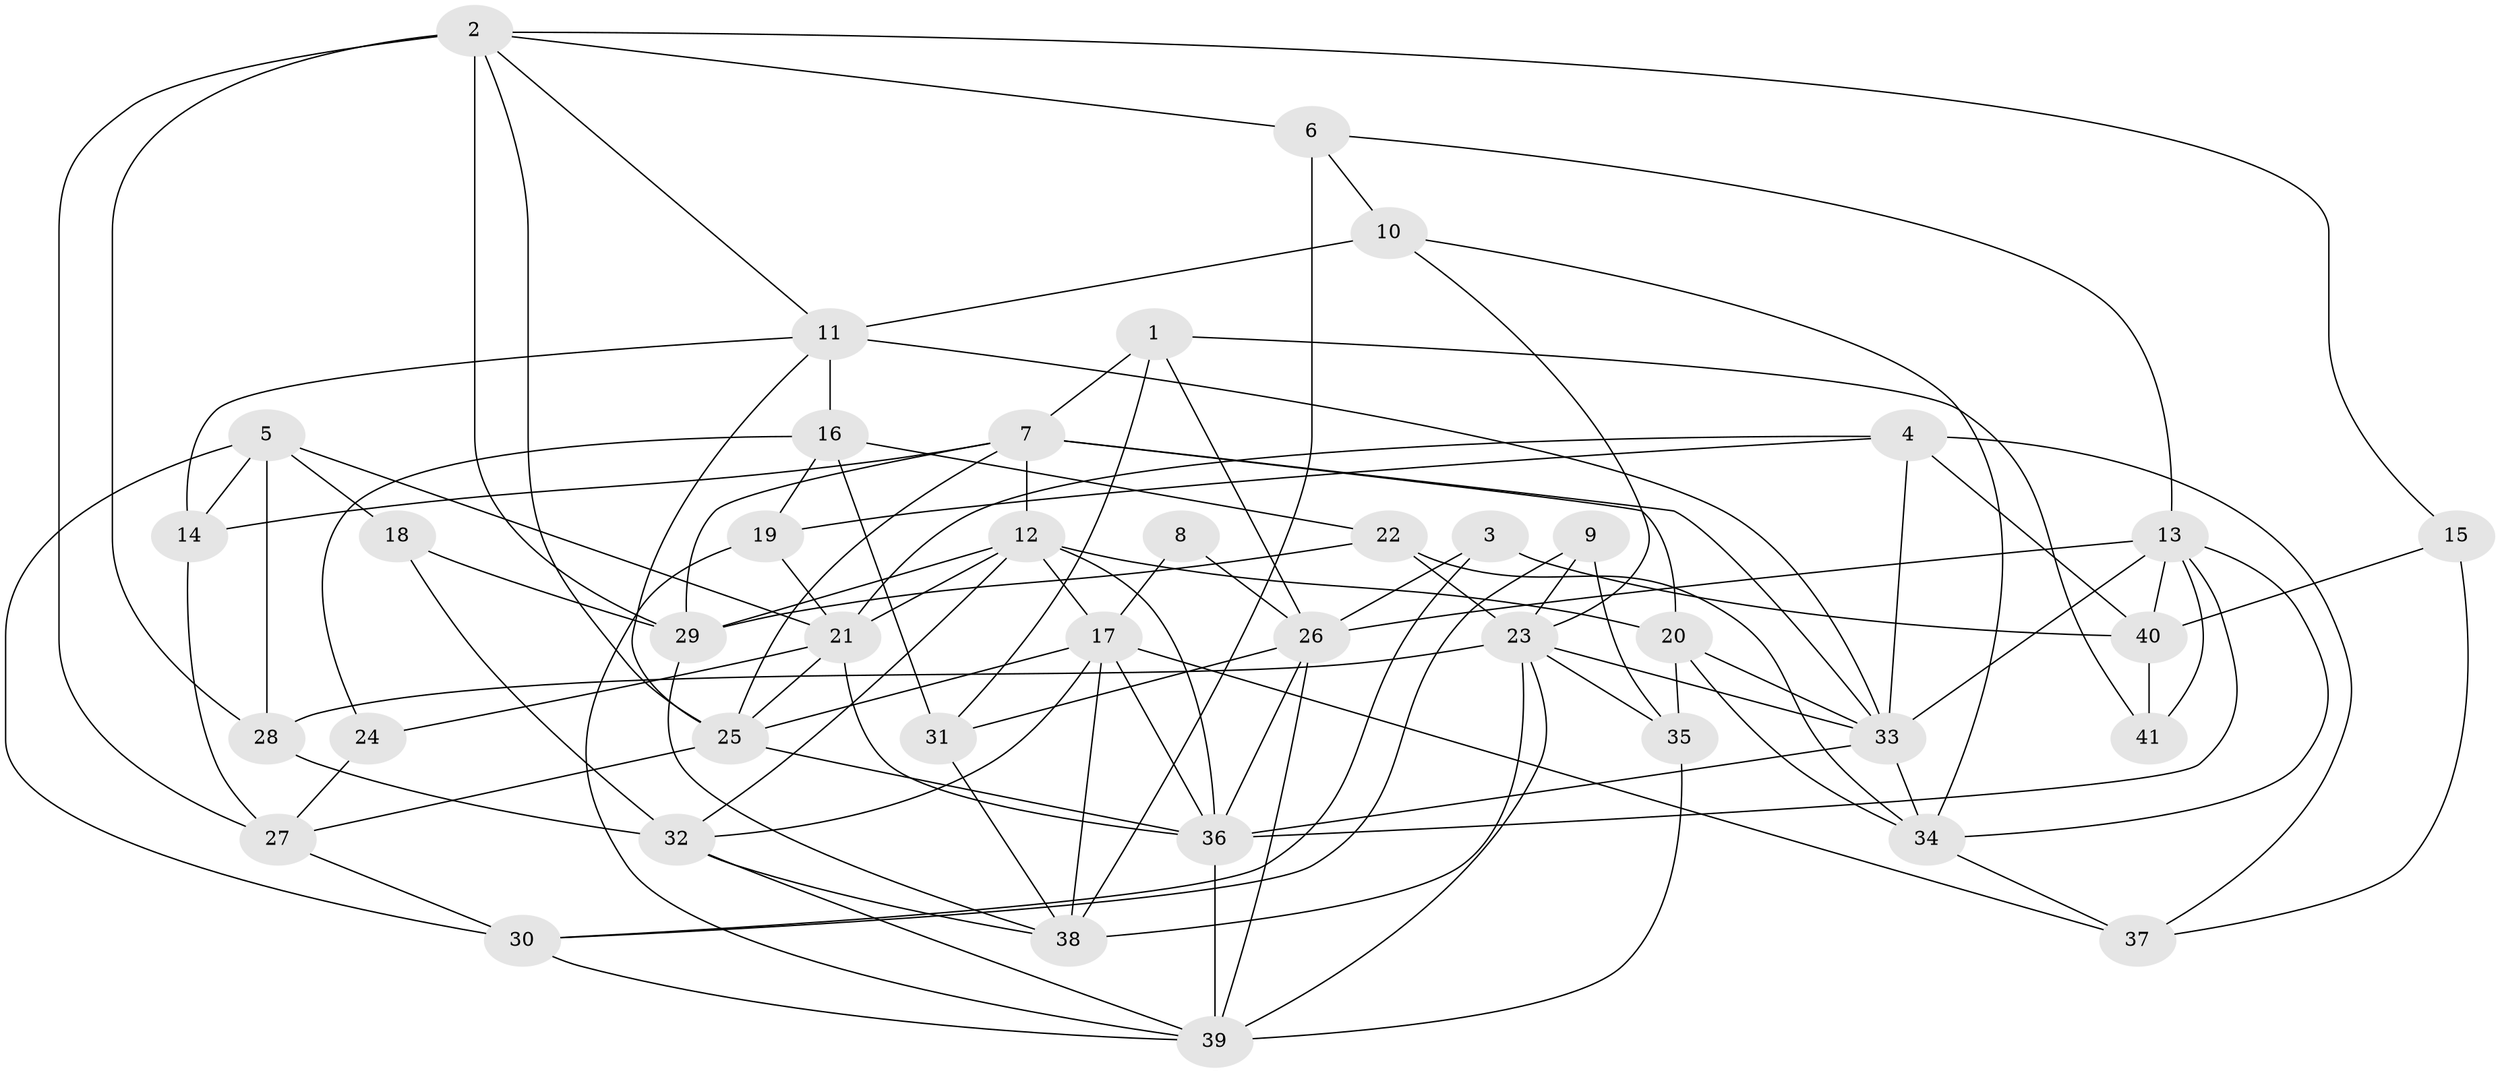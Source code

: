 // original degree distribution, {4: 0.19753086419753085, 2: 0.14814814814814814, 6: 0.16049382716049382, 3: 0.2716049382716049, 5: 0.20987654320987653, 7: 0.012345679012345678}
// Generated by graph-tools (version 1.1) at 2025/01/03/09/25 03:01:58]
// undirected, 41 vertices, 106 edges
graph export_dot {
graph [start="1"]
  node [color=gray90,style=filled];
  1;
  2;
  3;
  4;
  5;
  6;
  7;
  8;
  9;
  10;
  11;
  12;
  13;
  14;
  15;
  16;
  17;
  18;
  19;
  20;
  21;
  22;
  23;
  24;
  25;
  26;
  27;
  28;
  29;
  30;
  31;
  32;
  33;
  34;
  35;
  36;
  37;
  38;
  39;
  40;
  41;
  1 -- 7 [weight=1.0];
  1 -- 26 [weight=1.0];
  1 -- 31 [weight=1.0];
  1 -- 41 [weight=1.0];
  2 -- 6 [weight=1.0];
  2 -- 11 [weight=1.0];
  2 -- 15 [weight=1.0];
  2 -- 25 [weight=1.0];
  2 -- 27 [weight=2.0];
  2 -- 28 [weight=2.0];
  2 -- 29 [weight=1.0];
  3 -- 26 [weight=1.0];
  3 -- 30 [weight=1.0];
  3 -- 40 [weight=1.0];
  4 -- 19 [weight=1.0];
  4 -- 21 [weight=1.0];
  4 -- 33 [weight=2.0];
  4 -- 37 [weight=1.0];
  4 -- 40 [weight=1.0];
  5 -- 14 [weight=1.0];
  5 -- 18 [weight=1.0];
  5 -- 21 [weight=1.0];
  5 -- 28 [weight=1.0];
  5 -- 30 [weight=1.0];
  6 -- 10 [weight=1.0];
  6 -- 13 [weight=1.0];
  6 -- 38 [weight=2.0];
  7 -- 12 [weight=1.0];
  7 -- 14 [weight=1.0];
  7 -- 20 [weight=1.0];
  7 -- 25 [weight=1.0];
  7 -- 29 [weight=1.0];
  7 -- 33 [weight=1.0];
  8 -- 17 [weight=1.0];
  8 -- 26 [weight=1.0];
  9 -- 23 [weight=2.0];
  9 -- 30 [weight=1.0];
  9 -- 35 [weight=1.0];
  10 -- 11 [weight=2.0];
  10 -- 23 [weight=1.0];
  10 -- 34 [weight=1.0];
  11 -- 14 [weight=1.0];
  11 -- 16 [weight=1.0];
  11 -- 25 [weight=1.0];
  11 -- 33 [weight=1.0];
  12 -- 17 [weight=1.0];
  12 -- 20 [weight=1.0];
  12 -- 21 [weight=1.0];
  12 -- 29 [weight=2.0];
  12 -- 32 [weight=1.0];
  12 -- 36 [weight=1.0];
  13 -- 26 [weight=1.0];
  13 -- 33 [weight=1.0];
  13 -- 34 [weight=1.0];
  13 -- 36 [weight=1.0];
  13 -- 40 [weight=1.0];
  13 -- 41 [weight=1.0];
  14 -- 27 [weight=1.0];
  15 -- 37 [weight=1.0];
  15 -- 40 [weight=1.0];
  16 -- 19 [weight=1.0];
  16 -- 22 [weight=1.0];
  16 -- 24 [weight=1.0];
  16 -- 31 [weight=1.0];
  17 -- 25 [weight=1.0];
  17 -- 32 [weight=1.0];
  17 -- 36 [weight=1.0];
  17 -- 37 [weight=1.0];
  17 -- 38 [weight=1.0];
  18 -- 29 [weight=1.0];
  18 -- 32 [weight=1.0];
  19 -- 21 [weight=1.0];
  19 -- 39 [weight=1.0];
  20 -- 33 [weight=1.0];
  20 -- 34 [weight=1.0];
  20 -- 35 [weight=2.0];
  21 -- 24 [weight=1.0];
  21 -- 25 [weight=1.0];
  21 -- 36 [weight=1.0];
  22 -- 23 [weight=1.0];
  22 -- 29 [weight=1.0];
  22 -- 34 [weight=1.0];
  23 -- 28 [weight=1.0];
  23 -- 33 [weight=1.0];
  23 -- 35 [weight=1.0];
  23 -- 38 [weight=1.0];
  23 -- 39 [weight=1.0];
  24 -- 27 [weight=1.0];
  25 -- 27 [weight=1.0];
  25 -- 36 [weight=2.0];
  26 -- 31 [weight=1.0];
  26 -- 36 [weight=1.0];
  26 -- 39 [weight=1.0];
  27 -- 30 [weight=1.0];
  28 -- 32 [weight=1.0];
  29 -- 38 [weight=1.0];
  30 -- 39 [weight=1.0];
  31 -- 38 [weight=1.0];
  32 -- 38 [weight=1.0];
  32 -- 39 [weight=1.0];
  33 -- 34 [weight=1.0];
  33 -- 36 [weight=1.0];
  34 -- 37 [weight=1.0];
  35 -- 39 [weight=1.0];
  36 -- 39 [weight=1.0];
  40 -- 41 [weight=1.0];
}
